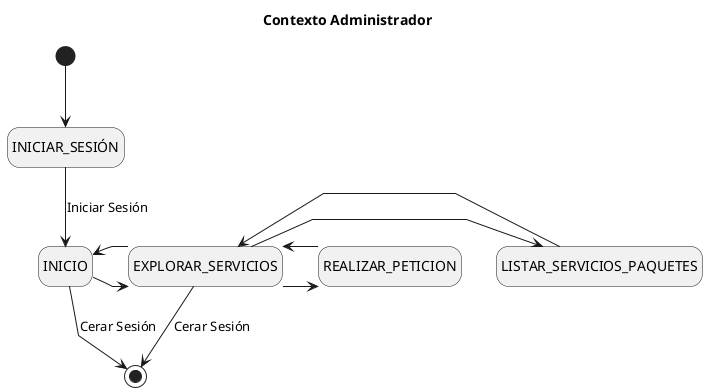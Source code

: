 @startuml Contexto
title Contexto Administrador

skinparam {
    NoteBackgroundColor #whiteSmoke
    NoteBorderColor #green
    linetype polyline
}

hide empty description

[*] --> INICIAR_SESIÓN
INICIAR_SESIÓN --> INICIO : Iniciar Sesión

INICIO -> EXPLORAR_SERVICIOS
INICIO <- EXPLORAR_SERVICIOS

EXPLORAR_SERVICIOS -> LISTAR_SERVICIOS_PAQUETES
EXPLORAR_SERVICIOS <- LISTAR_SERVICIOS_PAQUETES
EXPLORAR_SERVICIOS -> REALIZAR_PETICION
EXPLORAR_SERVICIOS <- REALIZAR_PETICION

INICIO --> [*] : Cerar Sesión
EXPLORAR_SERVICIOS --> [*] : Cerar Sesión

@enduml